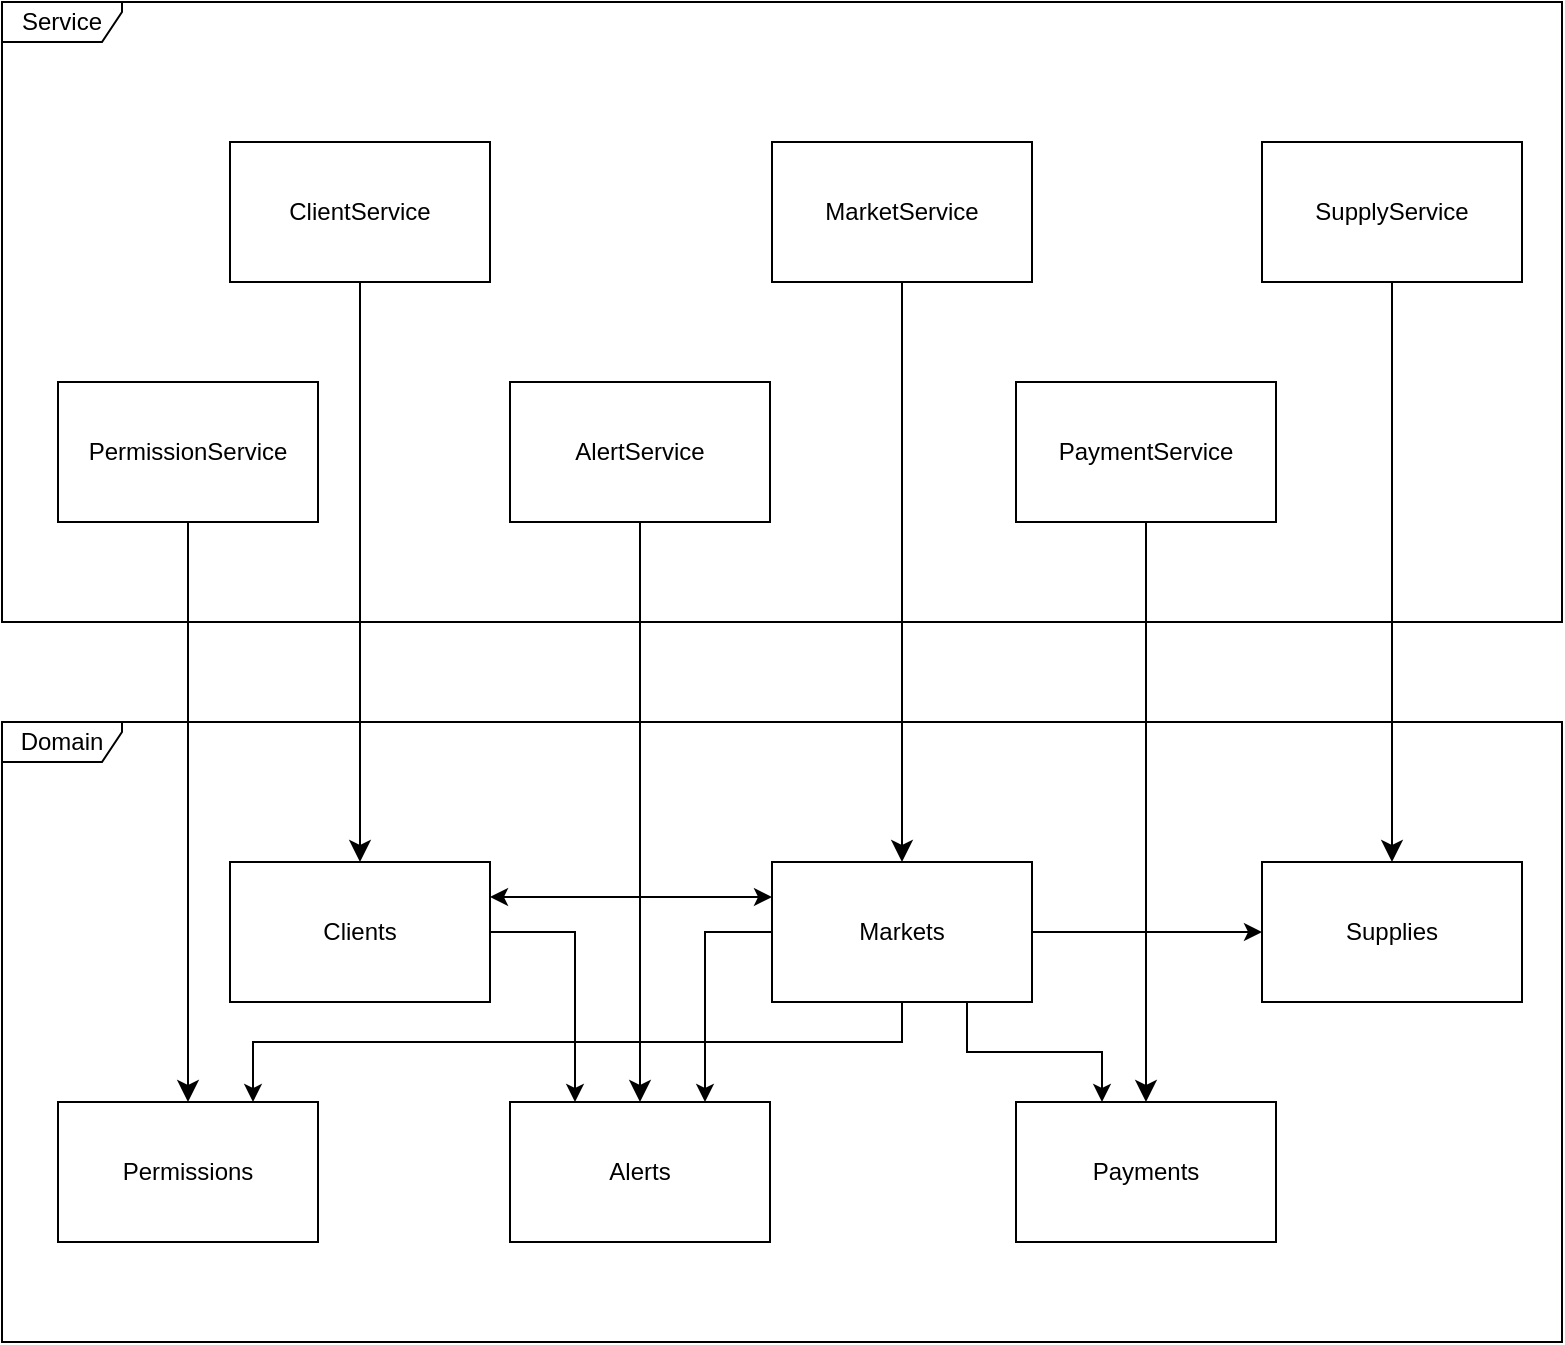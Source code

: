 <mxfile version="24.3.1" type="device">
  <diagram name="‫עמוד-1‬" id="Irhl2ybRTZ6hDGPzilzi">
    <mxGraphModel dx="978" dy="615" grid="1" gridSize="10" guides="1" tooltips="1" connect="1" arrows="1" fold="1" page="1" pageScale="1" pageWidth="827" pageHeight="1169" math="0" shadow="0">
      <root>
        <mxCell id="0" />
        <mxCell id="1" parent="0" />
        <mxCell id="AJ9RHfCNpIEL10GADZWj-3" value="Service" style="shape=umlFrame;whiteSpace=wrap;html=1;pointerEvents=0;width=60;height=20;" parent="1" vertex="1">
          <mxGeometry x="10" y="210" width="780" height="310" as="geometry" />
        </mxCell>
        <mxCell id="Ji8Wb4CYxmGb_L5L8j7Q-17" style="edgeStyle=none;curved=1;rounded=0;orthogonalLoop=1;jettySize=auto;html=1;fontSize=12;startSize=8;endSize=8;" parent="1" source="AJ9RHfCNpIEL10GADZWj-4" target="Ji8Wb4CYxmGb_L5L8j7Q-7" edge="1">
          <mxGeometry relative="1" as="geometry" />
        </mxCell>
        <mxCell id="AJ9RHfCNpIEL10GADZWj-4" value="ClientService" style="html=1;whiteSpace=wrap;" parent="1" vertex="1">
          <mxGeometry x="124" y="280" width="130" height="70" as="geometry" />
        </mxCell>
        <mxCell id="Ji8Wb4CYxmGb_L5L8j7Q-16" style="edgeStyle=none;curved=1;rounded=0;orthogonalLoop=1;jettySize=auto;html=1;fontSize=12;startSize=8;endSize=8;" parent="1" edge="1">
          <mxGeometry relative="1" as="geometry">
            <mxPoint x="358" y="640" as="targetPoint" />
          </mxGeometry>
        </mxCell>
        <mxCell id="Ji8Wb4CYxmGb_L5L8j7Q-14" style="edgeStyle=none;curved=1;rounded=0;orthogonalLoop=1;jettySize=auto;html=1;fontSize=12;startSize=8;endSize=8;" parent="1" source="AJ9RHfCNpIEL10GADZWj-6" target="Ji8Wb4CYxmGb_L5L8j7Q-9" edge="1">
          <mxGeometry relative="1" as="geometry" />
        </mxCell>
        <mxCell id="AJ9RHfCNpIEL10GADZWj-6" value="MarketService" style="html=1;whiteSpace=wrap;" parent="1" vertex="1">
          <mxGeometry x="395" y="280" width="130" height="70" as="geometry" />
        </mxCell>
        <mxCell id="Ji8Wb4CYxmGb_L5L8j7Q-19" style="edgeStyle=none;curved=1;rounded=0;orthogonalLoop=1;jettySize=auto;html=1;entryX=0.5;entryY=0;entryDx=0;entryDy=0;fontSize=12;startSize=8;endSize=8;" parent="1" source="AJ9RHfCNpIEL10GADZWj-7" target="Ji8Wb4CYxmGb_L5L8j7Q-10" edge="1">
          <mxGeometry relative="1" as="geometry" />
        </mxCell>
        <mxCell id="AJ9RHfCNpIEL10GADZWj-7" value="PaymentService" style="html=1;whiteSpace=wrap;" parent="1" vertex="1">
          <mxGeometry x="517" y="400" width="130" height="70" as="geometry" />
        </mxCell>
        <mxCell id="Ji8Wb4CYxmGb_L5L8j7Q-20" style="edgeStyle=none;curved=1;rounded=0;orthogonalLoop=1;jettySize=auto;html=1;entryX=0.5;entryY=0;entryDx=0;entryDy=0;fontSize=12;startSize=8;endSize=8;" parent="1" source="AJ9RHfCNpIEL10GADZWj-8" target="Ji8Wb4CYxmGb_L5L8j7Q-11" edge="1">
          <mxGeometry relative="1" as="geometry" />
        </mxCell>
        <mxCell id="AJ9RHfCNpIEL10GADZWj-8" value="SupplyService" style="html=1;whiteSpace=wrap;" parent="1" vertex="1">
          <mxGeometry x="640" y="280" width="130" height="70" as="geometry" />
        </mxCell>
        <mxCell id="Ji8Wb4CYxmGb_L5L8j7Q-18" style="edgeStyle=none;curved=1;rounded=0;orthogonalLoop=1;jettySize=auto;html=1;fontSize=12;startSize=8;endSize=8;" parent="1" source="Ji8Wb4CYxmGb_L5L8j7Q-1" target="Ji8Wb4CYxmGb_L5L8j7Q-12" edge="1">
          <mxGeometry relative="1" as="geometry" />
        </mxCell>
        <mxCell id="Ji8Wb4CYxmGb_L5L8j7Q-1" value="AlertService" style="html=1;whiteSpace=wrap;" parent="1" vertex="1">
          <mxGeometry x="264" y="400" width="130" height="70" as="geometry" />
        </mxCell>
        <mxCell id="Ji8Wb4CYxmGb_L5L8j7Q-6" value="Domain" style="shape=umlFrame;whiteSpace=wrap;html=1;pointerEvents=0;width=60;height=20;" parent="1" vertex="1">
          <mxGeometry x="10" y="570" width="780" height="310" as="geometry" />
        </mxCell>
        <mxCell id="ElhjnCm8QkUwjk67A6W8-1" style="edgeStyle=orthogonalEdgeStyle;rounded=0;orthogonalLoop=1;jettySize=auto;html=1;entryX=0.25;entryY=0;entryDx=0;entryDy=0;" parent="1" source="Ji8Wb4CYxmGb_L5L8j7Q-7" target="Ji8Wb4CYxmGb_L5L8j7Q-12" edge="1">
          <mxGeometry relative="1" as="geometry" />
        </mxCell>
        <mxCell id="Ji8Wb4CYxmGb_L5L8j7Q-7" value="Clients" style="html=1;whiteSpace=wrap;" parent="1" vertex="1">
          <mxGeometry x="124" y="640" width="130" height="70" as="geometry" />
        </mxCell>
        <mxCell id="ElhjnCm8QkUwjk67A6W8-2" style="edgeStyle=orthogonalEdgeStyle;rounded=0;orthogonalLoop=1;jettySize=auto;html=1;entryX=0.75;entryY=0;entryDx=0;entryDy=0;" parent="1" source="Ji8Wb4CYxmGb_L5L8j7Q-9" target="Ji8Wb4CYxmGb_L5L8j7Q-12" edge="1">
          <mxGeometry relative="1" as="geometry" />
        </mxCell>
        <mxCell id="ElhjnCm8QkUwjk67A6W8-3" style="edgeStyle=orthogonalEdgeStyle;rounded=0;orthogonalLoop=1;jettySize=auto;html=1;entryX=0.75;entryY=0;entryDx=0;entryDy=0;" parent="1" source="Ji8Wb4CYxmGb_L5L8j7Q-9" target="RZhKE3HX4mXzrv4Y8PL6-3" edge="1">
          <mxGeometry relative="1" as="geometry">
            <Array as="points">
              <mxPoint x="460" y="730" />
              <mxPoint x="136" y="730" />
            </Array>
          </mxGeometry>
        </mxCell>
        <mxCell id="ElhjnCm8QkUwjk67A6W8-6" style="edgeStyle=orthogonalEdgeStyle;rounded=0;orthogonalLoop=1;jettySize=auto;html=1;exitX=0;exitY=0.25;exitDx=0;exitDy=0;entryX=1;entryY=0.25;entryDx=0;entryDy=0;startArrow=classic;startFill=1;" parent="1" source="Ji8Wb4CYxmGb_L5L8j7Q-9" target="Ji8Wb4CYxmGb_L5L8j7Q-7" edge="1">
          <mxGeometry relative="1" as="geometry" />
        </mxCell>
        <mxCell id="Ji8Wb4CYxmGb_L5L8j7Q-9" value="Markets" style="html=1;whiteSpace=wrap;" parent="1" vertex="1">
          <mxGeometry x="395" y="640" width="130" height="70" as="geometry" />
        </mxCell>
        <mxCell id="ElhjnCm8QkUwjk67A6W8-4" style="edgeStyle=orthogonalEdgeStyle;rounded=0;orthogonalLoop=1;jettySize=auto;html=1;entryX=0.75;entryY=1;entryDx=0;entryDy=0;endArrow=none;endFill=0;startArrow=classic;startFill=1;" parent="1" source="Ji8Wb4CYxmGb_L5L8j7Q-10" target="Ji8Wb4CYxmGb_L5L8j7Q-9" edge="1">
          <mxGeometry relative="1" as="geometry">
            <Array as="points">
              <mxPoint x="560" y="735" />
              <mxPoint x="493" y="735" />
            </Array>
          </mxGeometry>
        </mxCell>
        <mxCell id="Ji8Wb4CYxmGb_L5L8j7Q-10" value="Payments" style="html=1;whiteSpace=wrap;" parent="1" vertex="1">
          <mxGeometry x="517" y="760" width="130" height="70" as="geometry" />
        </mxCell>
        <mxCell id="ElhjnCm8QkUwjk67A6W8-5" style="edgeStyle=orthogonalEdgeStyle;rounded=0;orthogonalLoop=1;jettySize=auto;html=1;entryX=1;entryY=0.5;entryDx=0;entryDy=0;startArrow=classic;startFill=1;endArrow=none;endFill=0;" parent="1" source="Ji8Wb4CYxmGb_L5L8j7Q-11" target="Ji8Wb4CYxmGb_L5L8j7Q-9" edge="1">
          <mxGeometry relative="1" as="geometry" />
        </mxCell>
        <mxCell id="Ji8Wb4CYxmGb_L5L8j7Q-11" value="Supplies" style="html=1;whiteSpace=wrap;" parent="1" vertex="1">
          <mxGeometry x="640" y="640" width="130" height="70" as="geometry" />
        </mxCell>
        <mxCell id="Ji8Wb4CYxmGb_L5L8j7Q-12" value="Alerts" style="html=1;whiteSpace=wrap;" parent="1" vertex="1">
          <mxGeometry x="264" y="760" width="130" height="70" as="geometry" />
        </mxCell>
        <mxCell id="RZhKE3HX4mXzrv4Y8PL6-4" style="edgeStyle=none;curved=1;rounded=0;orthogonalLoop=1;jettySize=auto;html=1;fontSize=12;startSize=8;endSize=8;" parent="1" source="RZhKE3HX4mXzrv4Y8PL6-1" target="RZhKE3HX4mXzrv4Y8PL6-3" edge="1">
          <mxGeometry relative="1" as="geometry" />
        </mxCell>
        <mxCell id="RZhKE3HX4mXzrv4Y8PL6-1" value="&lt;div&gt;Permission&lt;span style=&quot;background-color: initial;&quot;&gt;Service&lt;/span&gt;&lt;/div&gt;" style="html=1;whiteSpace=wrap;" parent="1" vertex="1">
          <mxGeometry x="38" y="400" width="130" height="70" as="geometry" />
        </mxCell>
        <mxCell id="RZhKE3HX4mXzrv4Y8PL6-3" value="&lt;div&gt;Permissions&lt;/div&gt;" style="html=1;whiteSpace=wrap;" parent="1" vertex="1">
          <mxGeometry x="38" y="760" width="130" height="70" as="geometry" />
        </mxCell>
      </root>
    </mxGraphModel>
  </diagram>
</mxfile>
